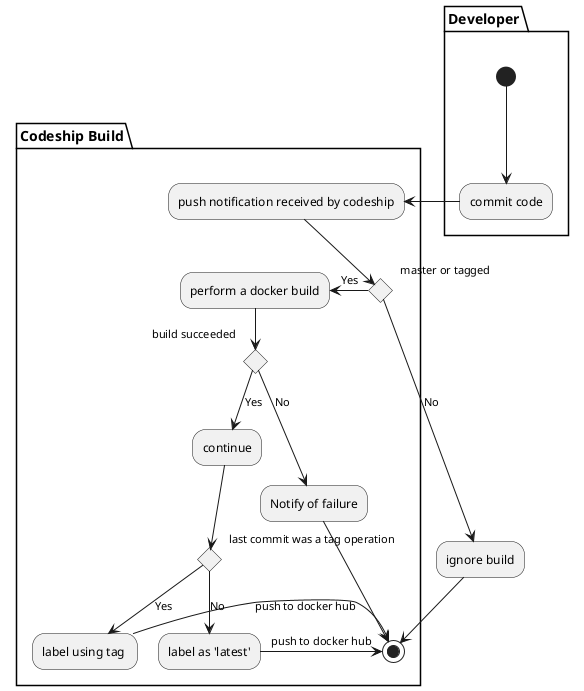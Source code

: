 @startuml

partition Developer {
(*)  --> "commit code"
}
partition "Codeship Build" {
-left--> "push notification received by codeship"
If "master or tagged" then
    -left--> [Yes] "perform a docker build"
    If "build succeeded" then
        --> [Yes] "continue"
         If "last commit was a tag operation" then
                --> [Yes] "label using tag "
                -right--> [push to docker hub](*)
            else
                --> [No] "label as 'latest'"
                -right--> [push to docker hub](*)
            Endif
    else
        --> [No] "Notify of failure"
        --> (*)
    Endif


    }
else
    --> [No] "ignore build"
    --> (*)
Endif
}

@enduml

